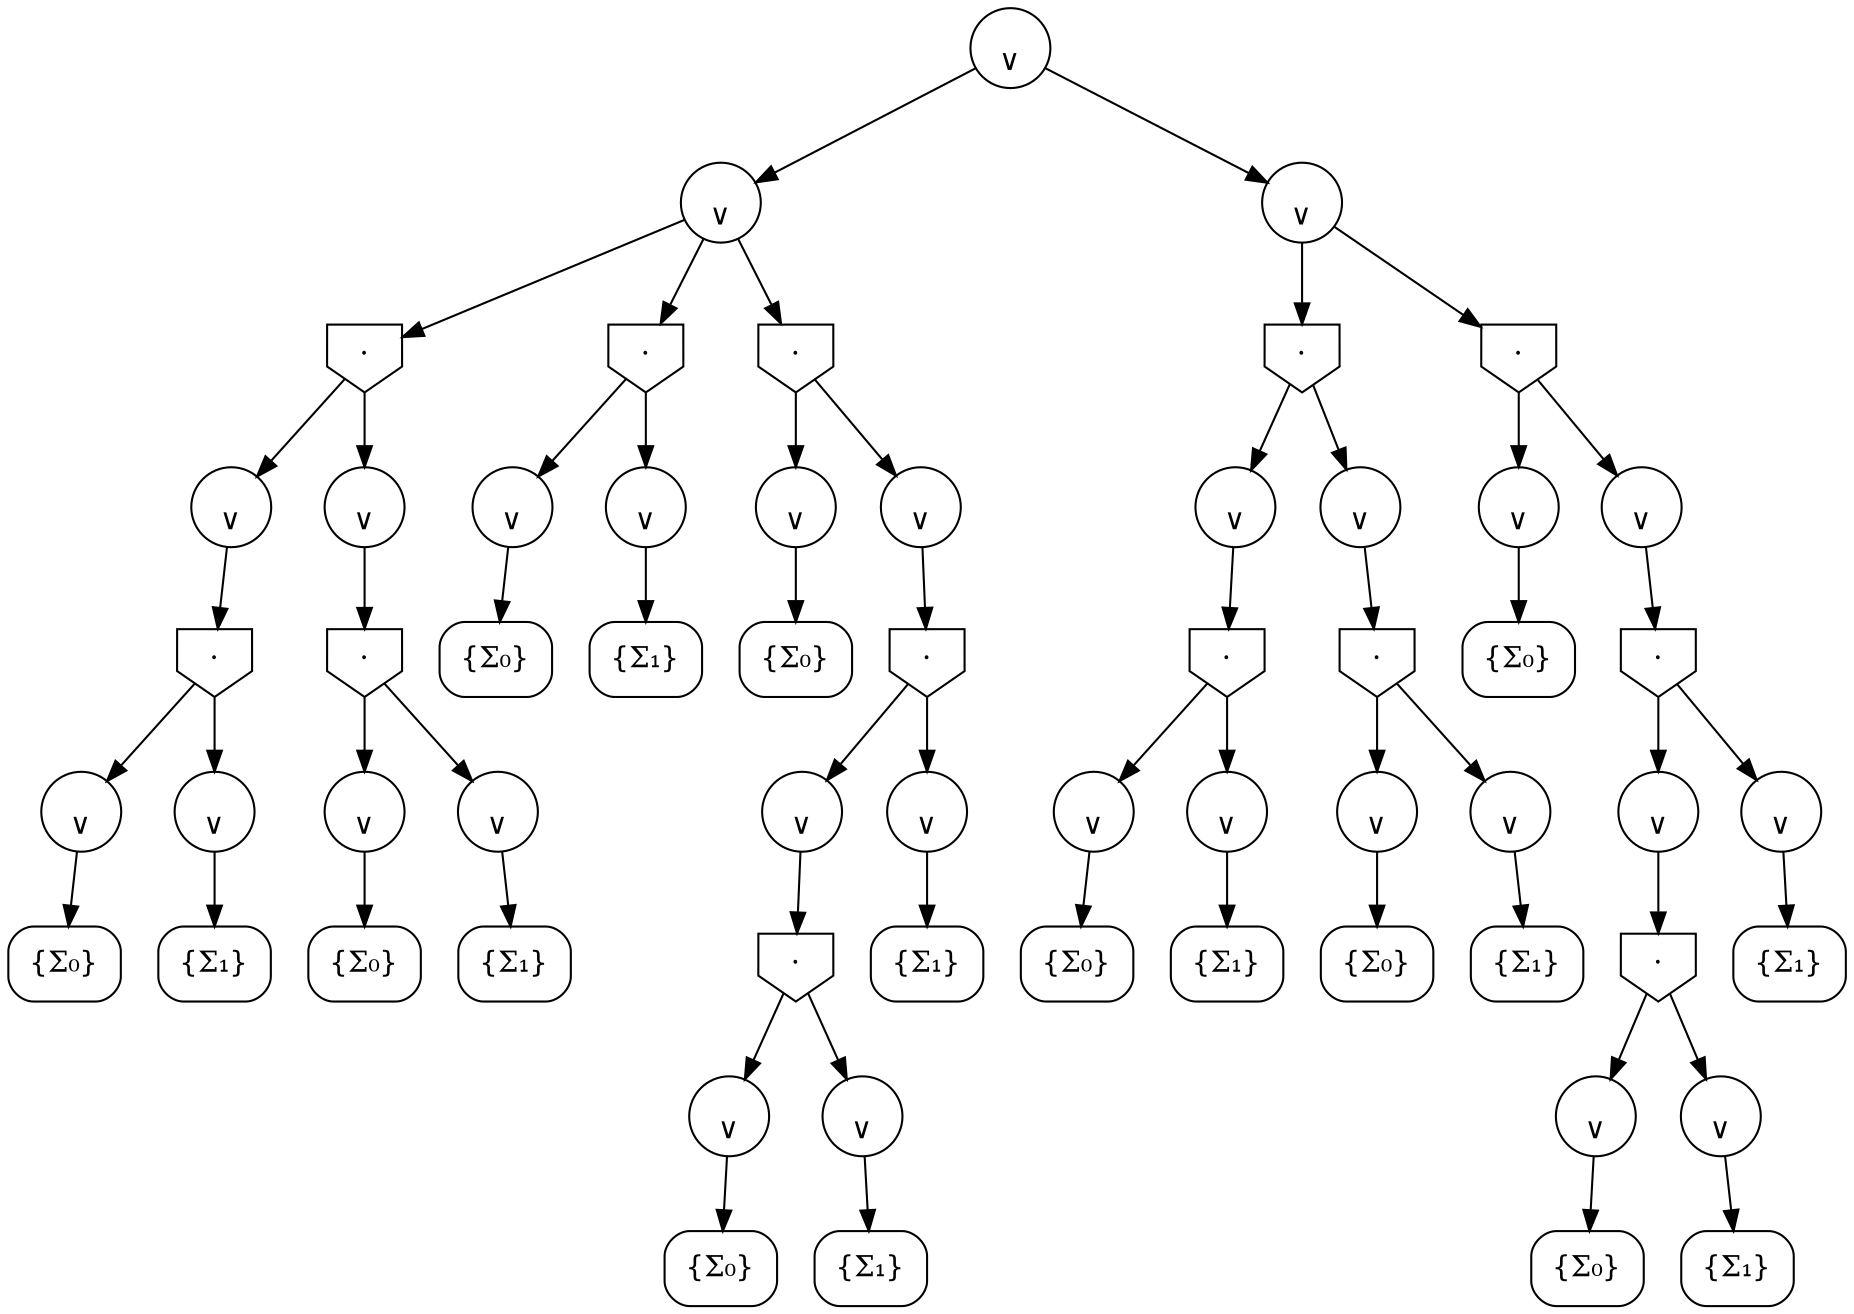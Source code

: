 strict digraph GRE {
rankdir=TB;
node [order=out];
n0 [label="∨", labelloc=b, shape=circle, style="rounded"];
n1 [label="∨", labelloc=b, shape=circle, style="rounded"];
n2 [label="·", shape=invhouse , width=0.5];
n3 [label="∨", labelloc=b, shape=circle, style="rounded"];
n4 [label="·", shape=invhouse , width=0.5];
n5 [label="∨", labelloc=b, shape=circle, style="rounded"];
n6 [label="{Σ₀}", shape=box , style="rounded" ];
n7 [label="∨", labelloc=b, shape=circle, style="rounded"];
n8 [label="{Σ₁}", shape=box , style="rounded" ];
n9 [label="∨", labelloc=b, shape=circle, style="rounded"];
n10 [label="·", shape=invhouse , width=0.5];
n11 [label="∨", labelloc=b, shape=circle, style="rounded"];
n12 [label="{Σ₀}", shape=box , style="rounded" ];
n13 [label="∨", labelloc=b, shape=circle, style="rounded"];
n14 [label="{Σ₁}", shape=box , style="rounded" ];
n15 [label="·", shape=invhouse , width=0.5];
n16 [label="∨", labelloc=b, shape=circle, style="rounded"];
n17 [label="{Σ₀}", shape=box , style="rounded" ];
n18 [label="∨", labelloc=b, shape=circle, style="rounded"];
n19 [label="{Σ₁}", shape=box , style="rounded" ];
n20 [label="·", shape=invhouse , width=0.5];
n21 [label="∨", labelloc=b, shape=circle, style="rounded"];
n22 [label="{Σ₀}", shape=box , style="rounded" ];
n23 [label="∨", labelloc=b, shape=circle, style="rounded"];
n24 [label="·", shape=invhouse , width=0.5];
n25 [label="∨", labelloc=b, shape=circle, style="rounded"];
n26 [label="·", shape=invhouse , width=0.5];
n27 [label="∨", labelloc=b, shape=circle, style="rounded"];
n28 [label="{Σ₀}", shape=box , style="rounded" ];
n29 [label="∨", labelloc=b, shape=circle, style="rounded"];
n30 [label="{Σ₁}", shape=box , style="rounded" ];
n31 [label="∨", labelloc=b, shape=circle, style="rounded"];
n32 [label="{Σ₁}", shape=box , style="rounded" ];
n33 [label="∨", labelloc=b, shape=circle, style="rounded"];
n34 [label="·", shape=invhouse , width=0.5];
n35 [label="∨", labelloc=b, shape=circle, style="rounded"];
n36 [label="·", shape=invhouse , width=0.5];
n37 [label="∨", labelloc=b, shape=circle, style="rounded"];
n38 [label="{Σ₀}", shape=box , style="rounded" ];
n39 [label="∨", labelloc=b, shape=circle, style="rounded"];
n40 [label="{Σ₁}", shape=box , style="rounded" ];
n41 [label="∨", labelloc=b, shape=circle, style="rounded"];
n42 [label="·", shape=invhouse , width=0.5];
n43 [label="∨", labelloc=b, shape=circle, style="rounded"];
n44 [label="{Σ₀}", shape=box , style="rounded" ];
n45 [label="∨", labelloc=b, shape=circle, style="rounded"];
n46 [label="{Σ₁}", shape=box , style="rounded" ];
n47 [label="·", shape=invhouse , width=0.5];
n48 [label="∨", labelloc=b, shape=circle, style="rounded"];
n49 [label="{Σ₀}", shape=box , style="rounded" ];
n50 [label="∨", labelloc=b, shape=circle, style="rounded"];
n51 [label="·", shape=invhouse , width=0.5];
n52 [label="∨", labelloc=b, shape=circle, style="rounded"];
n53 [label="·", shape=invhouse , width=0.5];
n54 [label="∨", labelloc=b, shape=circle, style="rounded"];
n55 [label="{Σ₀}", shape=box , style="rounded" ];
n56 [label="∨", labelloc=b, shape=circle, style="rounded"];
n57 [label="{Σ₁}", shape=box , style="rounded" ];
n58 [label="∨", labelloc=b, shape=circle, style="rounded"];
n59 [label="{Σ₁}", shape=box , style="rounded" ];
n5 -> n6;
n4 -> n5;
n7 -> n8;
n4 -> n7;
n3 -> n4;
n2 -> n3;
n11 -> n12;
n10 -> n11;
n13 -> n14;
n10 -> n13;
n9 -> n10;
n2 -> n9;
n1 -> n2;
n16 -> n17;
n15 -> n16;
n18 -> n19;
n15 -> n18;
n1 -> n15;
n21 -> n22;
n20 -> n21;
n27 -> n28;
n26 -> n27;
n29 -> n30;
n26 -> n29;
n25 -> n26;
n24 -> n25;
n31 -> n32;
n24 -> n31;
n23 -> n24;
n20 -> n23;
n1 -> n20;
n0 -> n1;
n37 -> n38;
n36 -> n37;
n39 -> n40;
n36 -> n39;
n35 -> n36;
n34 -> n35;
n43 -> n44;
n42 -> n43;
n45 -> n46;
n42 -> n45;
n41 -> n42;
n34 -> n41;
n33 -> n34;
n48 -> n49;
n47 -> n48;
n54 -> n55;
n53 -> n54;
n56 -> n57;
n53 -> n56;
n52 -> n53;
n51 -> n52;
n58 -> n59;
n51 -> n58;
n50 -> n51;
n47 -> n50;
n33 -> n47;
n0 -> n33;
}